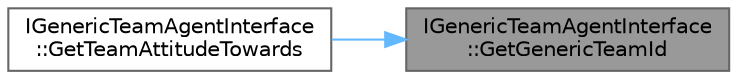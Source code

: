 digraph "IGenericTeamAgentInterface::GetGenericTeamId"
{
 // INTERACTIVE_SVG=YES
 // LATEX_PDF_SIZE
  bgcolor="transparent";
  edge [fontname=Helvetica,fontsize=10,labelfontname=Helvetica,labelfontsize=10];
  node [fontname=Helvetica,fontsize=10,shape=box,height=0.2,width=0.4];
  rankdir="RL";
  Node1 [id="Node000001",label="IGenericTeamAgentInterface\l::GetGenericTeamId",height=0.2,width=0.4,color="gray40", fillcolor="grey60", style="filled", fontcolor="black",tooltip="Retrieve team identifier in form of FGenericTeamId."];
  Node1 -> Node2 [id="edge1_Node000001_Node000002",dir="back",color="steelblue1",style="solid",tooltip=" "];
  Node2 [id="Node000002",label="IGenericTeamAgentInterface\l::GetTeamAttitudeTowards",height=0.2,width=0.4,color="grey40", fillcolor="white", style="filled",URL="$d9/dac/classIGenericTeamAgentInterface.html#a9fdac5eed2023f8a26c209f7233e867b",tooltip="Retrieved owner attitude toward given Other object."];
}
